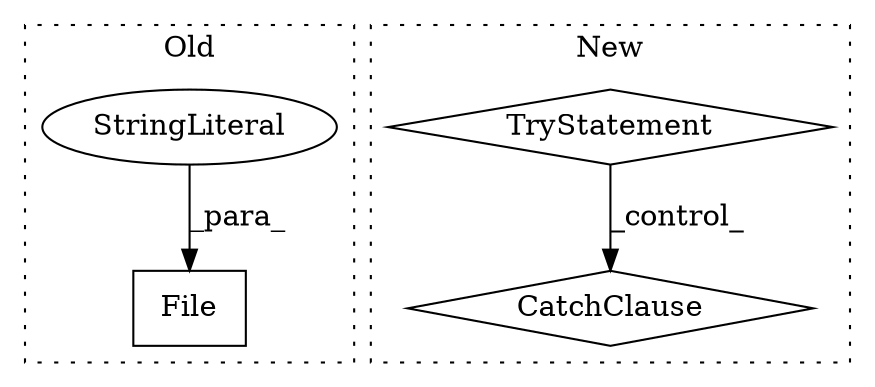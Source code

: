 digraph G {
subgraph cluster0 {
1 [label="File" a="32" s="2244,2285" l="5,1" shape="box"];
3 [label="StringLiteral" a="45" s="2282" l="3" shape="ellipse"];
label = "Old";
style="dotted";
}
subgraph cluster1 {
2 [label="CatchClause" a="12" s="2501,2535" l="11,2" shape="diamond"];
4 [label="TryStatement" a="54" s="2457" l="4" shape="diamond"];
label = "New";
style="dotted";
}
3 -> 1 [label="_para_"];
4 -> 2 [label="_control_"];
}